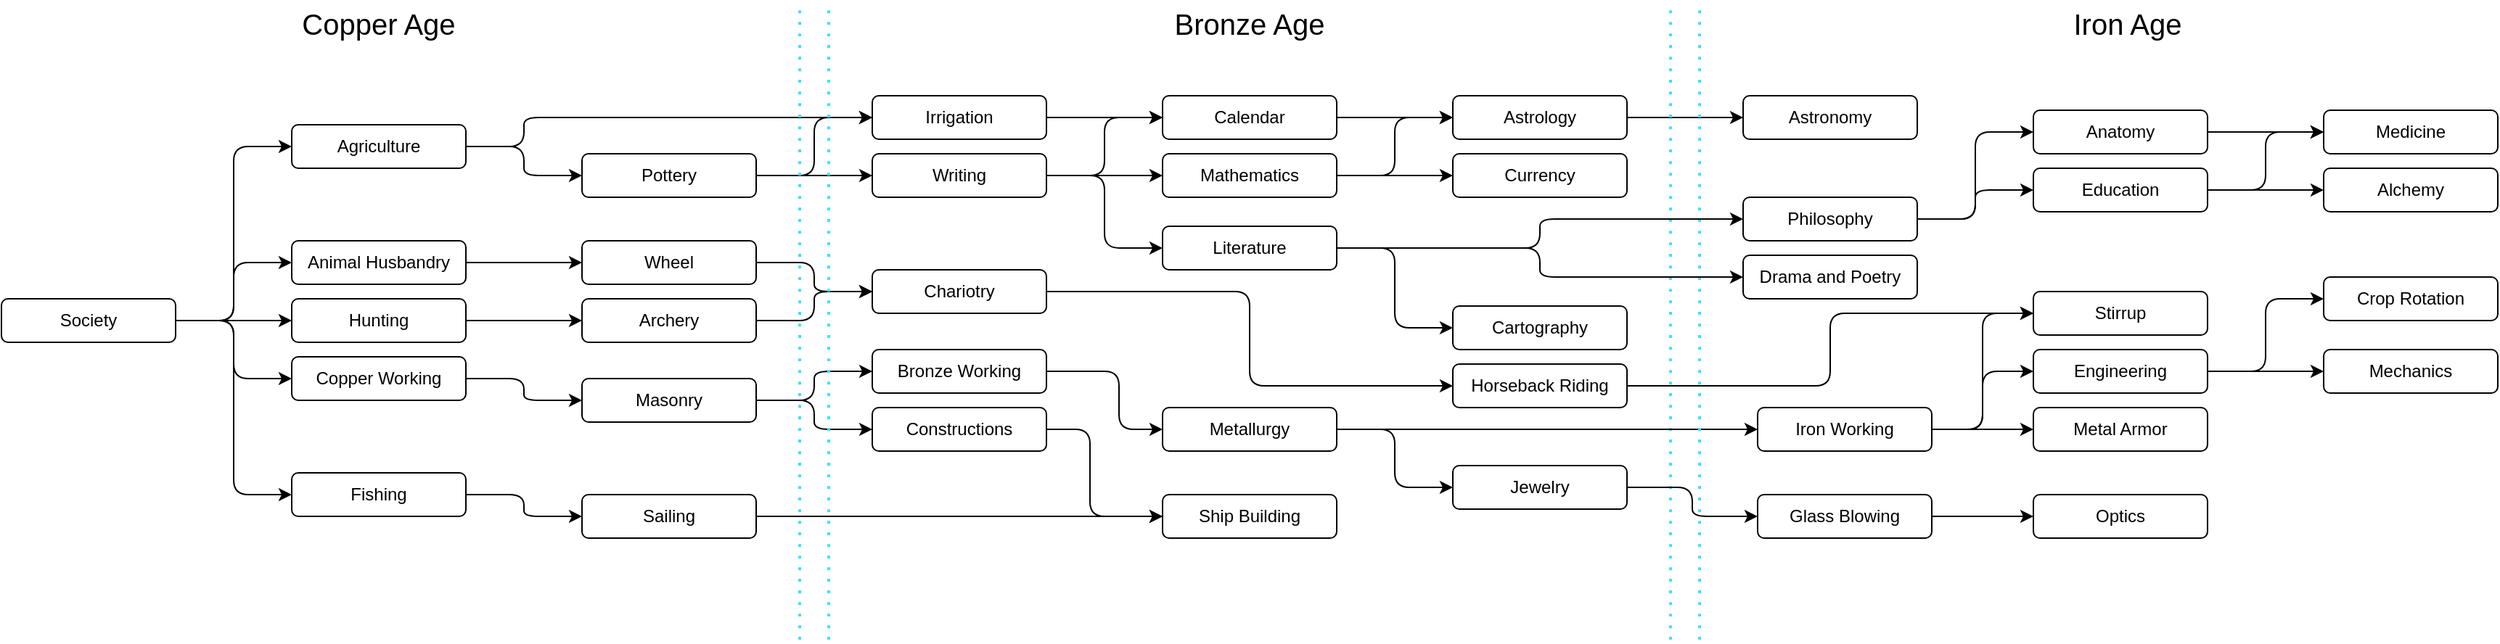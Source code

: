 <?xml
version="1.0" encoding="UTF-8"?>
<mxfile version="26.1.1">
    <diagram name="Page-1" id="qg6JndfwUWfKP72rdOfJ">
        <mxGraphModel dx="2588" dy="1415" grid="1" gridSize="10" guides="1" tooltips="1" connect="1" arrows="1" fold="1" page="1" pageScale="1" pageWidth="850" pageHeight="1100" math="0" shadow="0">
            <root>
                <mxCell id="0"/>
                <mxCell id="1" parent="0"/>
                <mxCell id="5SDRevrvGeyR6YumyPlK-13" style="edgeStyle=orthogonalEdgeStyle;rounded=1;orthogonalLoop=1;jettySize=auto;html=1;entryX=0;entryY=0.5;entryDx=0;entryDy=0;curved=0;" edge="1" parent="1" source="5SDRevrvGeyR6YumyPlK-3" target="5SDRevrvGeyR6YumyPlK-8">
                    <mxGeometry relative="1" as="geometry"/>
                </mxCell>
                <mxCell id="5SDRevrvGeyR6YumyPlK-64" style="edgeStyle=orthogonalEdgeStyle;curved=0;rounded=1;orthogonalLoop=1;jettySize=auto;html=1;entryX=0;entryY=0.5;entryDx=0;entryDy=0;" edge="1" parent="1" source="5SDRevrvGeyR6YumyPlK-3" target="5SDRevrvGeyR6YumyPlK-63">
                    <mxGeometry relative="1" as="geometry">
                        <Array as="points">
                            <mxPoint x="360" y="110"/>
                            <mxPoint x="360" y="90"/>
                        </Array>
                    </mxGeometry>
                </mxCell>
                <mxCell id="5SDRevrvGeyR6YumyPlK-3" value="Agricultu&lt;span style=&quot;background-color: transparent; color: light-dark(rgb(0, 0, 0), rgb(255, 255, 255));&quot;&gt;re&lt;/span&gt;" style="rounded=1;whiteSpace=wrap;html=1;" vertex="1" parent="1">
                    <mxGeometry x="200" y="95" width="120" height="30" as="geometry"/>
                </mxCell>
                <mxCell id="5SDRevrvGeyR6YumyPlK-19" style="edgeStyle=orthogonalEdgeStyle;rounded=1;orthogonalLoop=1;jettySize=auto;html=1;exitX=1;exitY=0.5;exitDx=0;exitDy=0;entryX=0;entryY=0.5;entryDx=0;entryDy=0;curved=0;" edge="1" parent="1" source="5SDRevrvGeyR6YumyPlK-4" target="5SDRevrvGeyR6YumyPlK-9">
                    <mxGeometry relative="1" as="geometry"/>
                </mxCell>
                <mxCell id="5SDRevrvGeyR6YumyPlK-4" value="Animal H&lt;span style=&quot;background-color: transparent; color: light-dark(rgb(0, 0, 0), rgb(255, 255, 255));&quot;&gt;usbandry&lt;/span&gt;" style="rounded=1;whiteSpace=wrap;html=1;" vertex="1" parent="1">
                    <mxGeometry x="200" y="175" width="120" height="30" as="geometry"/>
                </mxCell>
                <mxCell id="5SDRevrvGeyR6YumyPlK-21" style="edgeStyle=orthogonalEdgeStyle;rounded=1;orthogonalLoop=1;jettySize=auto;html=1;entryX=0;entryY=0.5;entryDx=0;entryDy=0;curved=0;" edge="1" parent="1" source="5SDRevrvGeyR6YumyPlK-6" target="5SDRevrvGeyR6YumyPlK-11">
                    <mxGeometry relative="1" as="geometry"/>
                </mxCell>
                <mxCell id="5SDRevrvGeyR6YumyPlK-6" value="Fishing" style="rounded=1;whiteSpace=wrap;html=1;" vertex="1" parent="1">
                    <mxGeometry x="200" y="335" width="120" height="30" as="geometry"/>
                </mxCell>
                <mxCell id="5SDRevrvGeyR6YumyPlK-22" style="edgeStyle=orthogonalEdgeStyle;rounded=1;orthogonalLoop=1;jettySize=auto;html=1;entryX=0;entryY=0.5;entryDx=0;entryDy=0;curved=0;" edge="1" parent="1" source="5SDRevrvGeyR6YumyPlK-7" target="5SDRevrvGeyR6YumyPlK-12">
                    <mxGeometry relative="1" as="geometry"/>
                </mxCell>
                <mxCell id="5SDRevrvGeyR6YumyPlK-7" value="Hunting" style="rounded=1;whiteSpace=wrap;html=1;" vertex="1" parent="1">
                    <mxGeometry x="200" y="215" width="120" height="30" as="geometry"/>
                </mxCell>
                <mxCell id="5SDRevrvGeyR6YumyPlK-37" style="edgeStyle=orthogonalEdgeStyle;curved=0;rounded=1;orthogonalLoop=1;jettySize=auto;html=1;entryX=0;entryY=0.5;entryDx=0;entryDy=0;" edge="1" parent="1" source="5SDRevrvGeyR6YumyPlK-8" target="5SDRevrvGeyR6YumyPlK-25">
                    <mxGeometry relative="1" as="geometry"/>
                </mxCell>
                <mxCell id="5SDRevrvGeyR6YumyPlK-123" style="edgeStyle=orthogonalEdgeStyle;curved=0;rounded=1;orthogonalLoop=1;jettySize=auto;html=1;entryX=0;entryY=0.5;entryDx=0;entryDy=0;" edge="1" parent="1" source="5SDRevrvGeyR6YumyPlK-8" target="5SDRevrvGeyR6YumyPlK-63">
                    <mxGeometry relative="1" as="geometry"/>
                </mxCell>
                <mxCell id="5SDRevrvGeyR6YumyPlK-8" value="Pottery" style="rounded=1;whiteSpace=wrap;html=1;" vertex="1" parent="1">
                    <mxGeometry x="400" y="115" width="120" height="30" as="geometry"/>
                </mxCell>
                <mxCell id="5SDRevrvGeyR6YumyPlK-91" style="edgeStyle=orthogonalEdgeStyle;curved=0;rounded=1;orthogonalLoop=1;jettySize=auto;html=1;entryX=0;entryY=0.5;entryDx=0;entryDy=0;" edge="1" parent="1" source="5SDRevrvGeyR6YumyPlK-9" target="5SDRevrvGeyR6YumyPlK-26">
                    <mxGeometry relative="1" as="geometry"/>
                </mxCell>
                <mxCell id="5SDRevrvGeyR6YumyPlK-9" value="Wheel" style="rounded=1;whiteSpace=wrap;html=1;" vertex="1" parent="1">
                    <mxGeometry x="400" y="175" width="120" height="30" as="geometry"/>
                </mxCell>
                <mxCell id="5SDRevrvGeyR6YumyPlK-40" style="edgeStyle=orthogonalEdgeStyle;curved=0;rounded=1;orthogonalLoop=1;jettySize=auto;html=1;entryX=0;entryY=0.5;entryDx=0;entryDy=0;" edge="1" parent="1" source="5SDRevrvGeyR6YumyPlK-10" target="5SDRevrvGeyR6YumyPlK-27">
                    <mxGeometry relative="1" as="geometry"/>
                </mxCell>
                <mxCell id="5SDRevrvGeyR6YumyPlK-46" style="edgeStyle=orthogonalEdgeStyle;curved=0;rounded=1;orthogonalLoop=1;jettySize=auto;html=1;entryX=0;entryY=0.5;entryDx=0;entryDy=0;" edge="1" parent="1" source="5SDRevrvGeyR6YumyPlK-10" target="5SDRevrvGeyR6YumyPlK-28">
                    <mxGeometry relative="1" as="geometry"/>
                </mxCell>
                <mxCell id="5SDRevrvGeyR6YumyPlK-10" value="Masonry&lt;span style=&quot;color: rgba(0, 0, 0, 0); font-family: monospace; font-size: 0px; text-align: start; text-wrap-mode: nowrap;&quot;&gt;%3CmxGraphModel%3E%3Croot%3E%3CmxCell%20id%3D%220%22%2F%3E%3CmxCell%20id%3D%221%22%20parent%3D%220%22%2F%3E%3CmxCell%20id%3D%222%22%20value%3D%22Pottery%22%20style%3D%22rounded%3D1%3BwhiteSpace%3Dwrap%3Bhtml%3D1%3B%22%20vertex%3D%221%22%20parent%3D%221%22%3E%3CmxGeometry%20x%3D%22300%22%20y%3D%22560%22%20width%3D%22110%22%20height%3D%2230%22%20as%3D%22geometry%22%2F%3E%3C%2FmxCell%3E%3C%2Froot%3E%3C%2FmxGraphModel%3E&lt;/span&gt;&lt;span style=&quot;color: rgba(0, 0, 0, 0); font-family: monospace; font-size: 0px; text-align: start; text-wrap-mode: nowrap;&quot;&gt;%3CmxGraphModel%3E%3Croot%3E%3CmxCell%20id%3D%220%22%2F%3E%3CmxCell%20id%3D%221%22%20parent%3D%220%22%2F%3E%3CmxCell%20id%3D%222%22%20value%3D%22Pottery%22%20style%3D%22rounded%3D1%3BwhiteSpace%3Dwrap%3Bhtml%3D1%3B%22%20vertex%3D%221%22%20parent%3D%221%22%3E%3CmxGeometry%20x%3D%22300%22%20y%3D%22560%22%20width%3D%22110%22%20height%3D%2230%22%20as%3D%22geometry%22%2F%3E%3C%2FmxCell%3E%3C%2Froot%3E%3C%2FmxGraphModel%3E&lt;/span&gt;" style="rounded=1;whiteSpace=wrap;html=1;" vertex="1" parent="1">
                    <mxGeometry x="400" y="270" width="120" height="30" as="geometry"/>
                </mxCell>
                <mxCell id="5SDRevrvGeyR6YumyPlK-52" style="edgeStyle=orthogonalEdgeStyle;curved=0;rounded=1;orthogonalLoop=1;jettySize=auto;html=1;entryX=0;entryY=0.5;entryDx=0;entryDy=0;" edge="1" parent="1" source="5SDRevrvGeyR6YumyPlK-11" target="5SDRevrvGeyR6YumyPlK-50">
                    <mxGeometry relative="1" as="geometry"/>
                </mxCell>
                <mxCell id="5SDRevrvGeyR6YumyPlK-11" value="Sailing&lt;span style=&quot;color: rgba(0, 0, 0, 0); font-family: monospace; font-size: 0px; text-align: start; text-wrap-mode: nowrap;&quot;&gt;%3CmxGraphModel%3E%3Croot%3E%3CmxCell%20id%3D%220%22%2F%3E%3CmxCell%20id%3D%221%22%20parent%3D%220%22%2F%3E%3CmxCell%20id%3D%222%22%20value%3D%22Masonry%26lt%3Bspan%20style%3D%26quot%3Bcolor%3A%20rgba(0%2C%200%2C%200%2C%200)%3B%20font-family%3A%20monospace%3B%20font-size%3A%200px%3B%20text-align%3A%20start%3B%20text-wrap-mode%3A%20nowrap%3B%26quot%3B%26gt%3B%253CmxGraphModel%253E%253Croot%253E%253CmxCell%2520id%253D%25220%2522%252F%253E%253CmxCell%2520id%253D%25221%2522%2520parent%253D%25220%2522%252F%253E%253CmxCell%2520id%253D%25222%2522%2520value%253D%2522Pottery%2522%2520style%253D%2522rounded%253D1%253BwhiteSpace%253Dwrap%253Bhtml%253D1%253B%2522%2520vertex%253D%25221%2522%2520parent%253D%25221%2522%253E%253CmxGeometry%2520x%253D%2522300%2522%2520y%253D%2522560%2522%2520width%253D%2522110%2522%2520height%253D%252230%2522%2520as%253D%2522geometry%2522%252F%253E%253C%252FmxCell%253E%253C%252Froot%253E%253C%252FmxGraphModel%253E%26lt%3B%2Fspan%26gt%3B%26lt%3Bspan%20style%3D%26quot%3Bcolor%3A%20rgba(0%2C%200%2C%200%2C%200)%3B%20font-family%3A%20monospace%3B%20font-size%3A%200px%3B%20text-align%3A%20start%3B%20text-wrap-mode%3A%20nowrap%3B%26quot%3B%26gt%3B%253CmxGraphModel%253E%253Croot%253E%253CmxCell%2520id%253D%25220%2522%252F%253E%253CmxCell%2520id%253D%25221%2522%2520parent%253D%25220%2522%252F%253E%253CmxCell%2520id%253D%25222%2522%2520value%253D%2522Pottery%2522%2520style%253D%2522rounded%253D1%253BwhiteSpace%253Dwrap%253Bhtml%253D1%253B%2522%2520vertex%253D%25221%2522%2520parent%253D%25221%2522%253E%253CmxGeometry%2520x%253D%2522300%2522%2520y%253D%2522560%2522%2520width%253D%2522110%2522%2520height%253D%252230%2522%2520as%253D%2522geometry%2522%252F%253E%253C%252FmxCell%253E%253C%252Froot%253E%253C%252FmxGraphModel%253E%26lt%3B%2Fspan%26gt%3B%22%20style%3D%22rounded%3D1%3BwhiteSpace%3Dwrap%3Bhtml%3D1%3B%22%20vertex%3D%221%22%20parent%3D%221%22%3E%3CmxGeometry%20x%3D%22290%22%20y%3D%22660%22%20width%3D%22110%22%20height%3D%2230%22%20as%3D%22geometry%22%2F%3E%3C%2FmxCell%3E%3C%2Froot%3E%3C%2FmxGraphModel%3E&lt;/span&gt;" style="rounded=1;whiteSpace=wrap;html=1;" vertex="1" parent="1">
                    <mxGeometry x="400" y="350" width="120" height="30" as="geometry"/>
                </mxCell>
                <mxCell id="5SDRevrvGeyR6YumyPlK-96" style="edgeStyle=orthogonalEdgeStyle;curved=0;rounded=1;orthogonalLoop=1;jettySize=auto;html=1;entryX=0;entryY=0.5;entryDx=0;entryDy=0;" edge="1" parent="1" source="5SDRevrvGeyR6YumyPlK-12" target="5SDRevrvGeyR6YumyPlK-26">
                    <mxGeometry relative="1" as="geometry"/>
                </mxCell>
                <mxCell id="5SDRevrvGeyR6YumyPlK-12" value="Archery" style="rounded=1;whiteSpace=wrap;html=1;" vertex="1" parent="1">
                    <mxGeometry x="400" y="215" width="120" height="30" as="geometry"/>
                </mxCell>
                <mxCell id="5SDRevrvGeyR6YumyPlK-38" style="edgeStyle=orthogonalEdgeStyle;curved=0;rounded=1;orthogonalLoop=1;jettySize=auto;html=1;entryX=0;entryY=0.5;entryDx=0;entryDy=0;" edge="1" parent="1" source="5SDRevrvGeyR6YumyPlK-25" target="5SDRevrvGeyR6YumyPlK-29">
                    <mxGeometry relative="1" as="geometry"/>
                </mxCell>
                <mxCell id="5SDRevrvGeyR6YumyPlK-39" style="edgeStyle=orthogonalEdgeStyle;curved=0;rounded=1;orthogonalLoop=1;jettySize=auto;html=1;entryX=0;entryY=0.5;entryDx=0;entryDy=0;" edge="1" parent="1" source="5SDRevrvGeyR6YumyPlK-25" target="5SDRevrvGeyR6YumyPlK-30">
                    <mxGeometry relative="1" as="geometry"/>
                </mxCell>
                <mxCell id="5SDRevrvGeyR6YumyPlK-78" style="edgeStyle=orthogonalEdgeStyle;curved=0;rounded=1;orthogonalLoop=1;jettySize=auto;html=1;entryX=0;entryY=0.5;entryDx=0;entryDy=0;" edge="1" parent="1" source="5SDRevrvGeyR6YumyPlK-25" target="5SDRevrvGeyR6YumyPlK-77">
                    <mxGeometry relative="1" as="geometry"/>
                </mxCell>
                <mxCell id="5SDRevrvGeyR6YumyPlK-25" value="Writing" style="rounded=1;whiteSpace=wrap;html=1;" vertex="1" parent="1">
                    <mxGeometry x="600" y="115" width="120" height="30" as="geometry"/>
                </mxCell>
                <mxCell id="5SDRevrvGeyR6YumyPlK-108" style="edgeStyle=orthogonalEdgeStyle;curved=0;rounded=1;orthogonalLoop=1;jettySize=auto;html=1;entryX=0;entryY=0.5;entryDx=0;entryDy=0;" edge="1" parent="1" source="5SDRevrvGeyR6YumyPlK-26" target="5SDRevrvGeyR6YumyPlK-31">
                    <mxGeometry relative="1" as="geometry"/>
                </mxCell>
                <mxCell id="5SDRevrvGeyR6YumyPlK-26" value="Chariotry" style="rounded=1;whiteSpace=wrap;html=1;" vertex="1" parent="1">
                    <mxGeometry x="600" y="195" width="120" height="30" as="geometry"/>
                </mxCell>
                <mxCell id="5SDRevrvGeyR6YumyPlK-61" style="edgeStyle=orthogonalEdgeStyle;curved=0;rounded=1;orthogonalLoop=1;jettySize=auto;html=1;entryX=0;entryY=0.5;entryDx=0;entryDy=0;" edge="1" parent="1" source="5SDRevrvGeyR6YumyPlK-27" target="5SDRevrvGeyR6YumyPlK-60">
                    <mxGeometry relative="1" as="geometry">
                        <Array as="points">
                            <mxPoint x="770" y="265"/>
                            <mxPoint x="770" y="305"/>
                        </Array>
                    </mxGeometry>
                </mxCell>
                <mxCell id="5SDRevrvGeyR6YumyPlK-27" value="Bronze Working" style="rounded=1;whiteSpace=wrap;html=1;" vertex="1" parent="1">
                    <mxGeometry x="600" y="250" width="120" height="30" as="geometry"/>
                </mxCell>
                <mxCell id="5SDRevrvGeyR6YumyPlK-51" style="edgeStyle=orthogonalEdgeStyle;curved=0;rounded=1;orthogonalLoop=1;jettySize=auto;html=1;entryX=0;entryY=0.5;entryDx=0;entryDy=0;" edge="1" parent="1" source="5SDRevrvGeyR6YumyPlK-28" target="5SDRevrvGeyR6YumyPlK-50">
                    <mxGeometry relative="1" as="geometry">
                        <Array as="points">
                            <mxPoint x="750" y="305"/>
                            <mxPoint x="750" y="365"/>
                        </Array>
                    </mxGeometry>
                </mxCell>
                <mxCell id="5SDRevrvGeyR6YumyPlK-28" value="Constructions" style="rounded=1;whiteSpace=wrap;html=1;" vertex="1" parent="1">
                    <mxGeometry x="600" y="290" width="120" height="30" as="geometry"/>
                </mxCell>
                <mxCell id="5SDRevrvGeyR6YumyPlK-45" style="edgeStyle=orthogonalEdgeStyle;curved=0;rounded=1;orthogonalLoop=1;jettySize=auto;html=1;entryX=0;entryY=0.5;entryDx=0;entryDy=0;" edge="1" parent="1" source="5SDRevrvGeyR6YumyPlK-29" target="5SDRevrvGeyR6YumyPlK-42">
                    <mxGeometry relative="1" as="geometry"/>
                </mxCell>
                <mxCell id="5SDRevrvGeyR6YumyPlK-29" value="Calendar" style="rounded=1;whiteSpace=wrap;html=1;" vertex="1" parent="1">
                    <mxGeometry x="800" y="75" width="120" height="30" as="geometry"/>
                </mxCell>
                <mxCell id="5SDRevrvGeyR6YumyPlK-47" style="edgeStyle=orthogonalEdgeStyle;curved=0;rounded=1;orthogonalLoop=1;jettySize=auto;html=1;entryX=0;entryY=0.5;entryDx=0;entryDy=0;" edge="1" parent="1" source="5SDRevrvGeyR6YumyPlK-30" target="5SDRevrvGeyR6YumyPlK-42">
                    <mxGeometry relative="1" as="geometry"/>
                </mxCell>
                <mxCell id="5SDRevrvGeyR6YumyPlK-49" style="edgeStyle=orthogonalEdgeStyle;curved=0;rounded=1;orthogonalLoop=1;jettySize=auto;html=1;entryX=0;entryY=0.5;entryDx=0;entryDy=0;" edge="1" parent="1" source="5SDRevrvGeyR6YumyPlK-30" target="5SDRevrvGeyR6YumyPlK-48">
                    <mxGeometry relative="1" as="geometry"/>
                </mxCell>
                <mxCell id="5SDRevrvGeyR6YumyPlK-30" value="Mathematics" style="rounded=1;whiteSpace=wrap;html=1;" vertex="1" parent="1">
                    <mxGeometry x="800" y="115" width="120" height="30" as="geometry"/>
                </mxCell>
                <mxCell id="5SDRevrvGeyR6YumyPlK-90" style="edgeStyle=orthogonalEdgeStyle;curved=0;rounded=1;orthogonalLoop=1;jettySize=auto;html=1;entryX=0;entryY=0.5;entryDx=0;entryDy=0;" edge="1" parent="1" source="5SDRevrvGeyR6YumyPlK-31" target="5SDRevrvGeyR6YumyPlK-88">
                    <mxGeometry relative="1" as="geometry"/>
                </mxCell>
                <mxCell id="5SDRevrvGeyR6YumyPlK-31" value="Horseback Riding" style="rounded=1;whiteSpace=wrap;html=1;" vertex="1" parent="1">
                    <mxGeometry x="1000" y="260" width="120" height="30" as="geometry"/>
                </mxCell>
                <mxCell id="5SDRevrvGeyR6YumyPlK-93" style="edgeStyle=orthogonalEdgeStyle;curved=0;rounded=1;orthogonalLoop=1;jettySize=auto;html=1;entryX=0;entryY=0.5;entryDx=0;entryDy=0;" edge="1" parent="1" source="5SDRevrvGeyR6YumyPlK-42" target="5SDRevrvGeyR6YumyPlK-92">
                    <mxGeometry relative="1" as="geometry"/>
                </mxCell>
                <mxCell id="5SDRevrvGeyR6YumyPlK-42" value="Astrology" style="rounded=1;whiteSpace=wrap;html=1;" vertex="1" parent="1">
                    <mxGeometry x="1000" y="75" width="120" height="30" as="geometry"/>
                </mxCell>
                <mxCell id="5SDRevrvGeyR6YumyPlK-48" value="Currency" style="rounded=1;whiteSpace=wrap;html=1;" vertex="1" parent="1">
                    <mxGeometry x="1000" y="115" width="120" height="30" as="geometry"/>
                </mxCell>
                <mxCell id="5SDRevrvGeyR6YumyPlK-50" value="Ship Building" style="rounded=1;whiteSpace=wrap;html=1;" vertex="1" parent="1">
                    <mxGeometry x="800" y="350" width="120" height="30" as="geometry"/>
                </mxCell>
                <mxCell id="5SDRevrvGeyR6YumyPlK-58" value="" style="endArrow=none;dashed=1;html=1;dashPattern=1 3;strokeWidth=2;rounded=0;curved=1;strokeColor=#3FDFFF;" edge="1" parent="1">
                    <mxGeometry width="50" height="50" relative="1" as="geometry">
                        <mxPoint x="550" y="450" as="sourcePoint"/>
                        <mxPoint x="550" y="10" as="targetPoint"/>
                    </mxGeometry>
                </mxCell>
                <mxCell id="5SDRevrvGeyR6YumyPlK-59" value="" style="endArrow=none;dashed=1;html=1;dashPattern=1 3;strokeWidth=2;rounded=0;curved=1;strokeColor=#3FDFFF;" edge="1" parent="1">
                    <mxGeometry width="50" height="50" relative="1" as="geometry">
                        <mxPoint x="1150" y="450" as="sourcePoint"/>
                        <mxPoint x="1150" y="10" as="targetPoint"/>
                    </mxGeometry>
                </mxCell>
                <mxCell id="5SDRevrvGeyR6YumyPlK-86" style="edgeStyle=orthogonalEdgeStyle;curved=0;rounded=1;orthogonalLoop=1;jettySize=auto;html=1;entryX=0;entryY=0.5;entryDx=0;entryDy=0;" edge="1" parent="1" source="5SDRevrvGeyR6YumyPlK-60" target="5SDRevrvGeyR6YumyPlK-85">
                    <mxGeometry relative="1" as="geometry"/>
                </mxCell>
                <mxCell id="5SDRevrvGeyR6YumyPlK-87" style="edgeStyle=orthogonalEdgeStyle;curved=0;rounded=1;orthogonalLoop=1;jettySize=auto;html=1;entryX=0;entryY=0.5;entryDx=0;entryDy=0;" edge="1" parent="1" source="5SDRevrvGeyR6YumyPlK-60" target="5SDRevrvGeyR6YumyPlK-84">
                    <mxGeometry relative="1" as="geometry"/>
                </mxCell>
                <mxCell id="5SDRevrvGeyR6YumyPlK-60" value="Metallurgy" style="rounded=1;whiteSpace=wrap;html=1;" vertex="1" parent="1">
                    <mxGeometry x="800" y="290" width="120" height="30" as="geometry"/>
                </mxCell>
                <mxCell id="5SDRevrvGeyR6YumyPlK-62" value="Cartography" style="rounded=1;whiteSpace=wrap;html=1;" vertex="1" parent="1">
                    <mxGeometry x="1000" y="220" width="120" height="30" as="geometry"/>
                </mxCell>
                <mxCell id="5SDRevrvGeyR6YumyPlK-109" style="edgeStyle=orthogonalEdgeStyle;curved=0;rounded=1;orthogonalLoop=1;jettySize=auto;html=1;entryX=0;entryY=0.5;entryDx=0;entryDy=0;" edge="1" parent="1" source="5SDRevrvGeyR6YumyPlK-63" target="5SDRevrvGeyR6YumyPlK-29">
                    <mxGeometry relative="1" as="geometry"/>
                </mxCell>
                <mxCell id="5SDRevrvGeyR6YumyPlK-63" value="Irrigation" style="rounded=1;whiteSpace=wrap;html=1;" vertex="1" parent="1">
                    <mxGeometry x="600" y="75" width="120" height="30" as="geometry"/>
                </mxCell>
                <mxCell id="5SDRevrvGeyR6YumyPlK-66" style="edgeStyle=orthogonalEdgeStyle;curved=0;rounded=1;orthogonalLoop=1;jettySize=auto;html=1;entryX=0;entryY=0.5;entryDx=0;entryDy=0;" edge="1" parent="1" source="5SDRevrvGeyR6YumyPlK-65" target="5SDRevrvGeyR6YumyPlK-10">
                    <mxGeometry relative="1" as="geometry"/>
                </mxCell>
                <mxCell id="5SDRevrvGeyR6YumyPlK-65" value="Copper Working" style="rounded=1;whiteSpace=wrap;html=1;" vertex="1" parent="1">
                    <mxGeometry x="200" y="255" width="120" height="30" as="geometry"/>
                </mxCell>
                <mxCell id="5SDRevrvGeyR6YumyPlK-69" style="edgeStyle=orthogonalEdgeStyle;curved=0;rounded=1;orthogonalLoop=1;jettySize=auto;html=1;entryX=0;entryY=0.5;entryDx=0;entryDy=0;" edge="1" parent="1" source="5SDRevrvGeyR6YumyPlK-68" target="5SDRevrvGeyR6YumyPlK-3">
                    <mxGeometry relative="1" as="geometry"/>
                </mxCell>
                <mxCell id="5SDRevrvGeyR6YumyPlK-70" style="edgeStyle=orthogonalEdgeStyle;curved=0;rounded=1;orthogonalLoop=1;jettySize=auto;html=1;entryX=0;entryY=0.5;entryDx=0;entryDy=0;" edge="1" parent="1" source="5SDRevrvGeyR6YumyPlK-68" target="5SDRevrvGeyR6YumyPlK-4">
                    <mxGeometry relative="1" as="geometry"/>
                </mxCell>
                <mxCell id="5SDRevrvGeyR6YumyPlK-71" style="edgeStyle=orthogonalEdgeStyle;curved=0;rounded=1;orthogonalLoop=1;jettySize=auto;html=1;entryX=0;entryY=0.5;entryDx=0;entryDy=0;" edge="1" parent="1" source="5SDRevrvGeyR6YumyPlK-68" target="5SDRevrvGeyR6YumyPlK-65">
                    <mxGeometry relative="1" as="geometry"/>
                </mxCell>
                <mxCell id="5SDRevrvGeyR6YumyPlK-72" style="edgeStyle=orthogonalEdgeStyle;curved=0;rounded=1;orthogonalLoop=1;jettySize=auto;html=1;entryX=0;entryY=0.5;entryDx=0;entryDy=0;" edge="1" parent="1" source="5SDRevrvGeyR6YumyPlK-68" target="5SDRevrvGeyR6YumyPlK-7">
                    <mxGeometry relative="1" as="geometry"/>
                </mxCell>
                <mxCell id="5SDRevrvGeyR6YumyPlK-73" style="edgeStyle=orthogonalEdgeStyle;curved=0;rounded=1;orthogonalLoop=1;jettySize=auto;html=1;entryX=0;entryY=0.5;entryDx=0;entryDy=0;" edge="1" parent="1" source="5SDRevrvGeyR6YumyPlK-68" target="5SDRevrvGeyR6YumyPlK-6">
                    <mxGeometry relative="1" as="geometry"/>
                </mxCell>
                <mxCell id="5SDRevrvGeyR6YumyPlK-68" value="Society" style="rounded=1;whiteSpace=wrap;html=1;" vertex="1" parent="1">
                    <mxGeometry y="215" width="120" height="30" as="geometry"/>
                </mxCell>
                <mxCell id="5SDRevrvGeyR6YumyPlK-75" value="" style="endArrow=none;dashed=1;html=1;dashPattern=1 3;strokeWidth=2;rounded=0;curved=1;strokeColor=#3FDFFF;" edge="1" parent="1">
                    <mxGeometry width="50" height="50" relative="1" as="geometry">
                        <mxPoint x="570" y="450" as="sourcePoint"/>
                        <mxPoint x="570" y="10" as="targetPoint"/>
                    </mxGeometry>
                </mxCell>
                <mxCell id="5SDRevrvGeyR6YumyPlK-76" value="" style="endArrow=none;dashed=1;html=1;dashPattern=1 3;strokeWidth=2;rounded=0;curved=1;strokeColor=#3FDFFF;" edge="1" parent="1">
                    <mxGeometry width="50" height="50" relative="1" as="geometry">
                        <mxPoint x="1170" y="450" as="sourcePoint"/>
                        <mxPoint x="1170" y="10" as="targetPoint"/>
                    </mxGeometry>
                </mxCell>
                <mxCell id="5SDRevrvGeyR6YumyPlK-79" style="edgeStyle=orthogonalEdgeStyle;curved=0;rounded=1;orthogonalLoop=1;jettySize=auto;html=1;entryX=0;entryY=0.5;entryDx=0;entryDy=0;" edge="1" parent="1" source="5SDRevrvGeyR6YumyPlK-77" target="5SDRevrvGeyR6YumyPlK-62">
                    <mxGeometry relative="1" as="geometry"/>
                </mxCell>
                <mxCell id="5SDRevrvGeyR6YumyPlK-95" style="edgeStyle=orthogonalEdgeStyle;curved=0;rounded=1;orthogonalLoop=1;jettySize=auto;html=1;entryX=0;entryY=0.5;entryDx=0;entryDy=0;" edge="1" parent="1" source="5SDRevrvGeyR6YumyPlK-77" target="5SDRevrvGeyR6YumyPlK-94">
                    <mxGeometry relative="1" as="geometry"/>
                </mxCell>
                <mxCell id="5SDRevrvGeyR6YumyPlK-107" style="edgeStyle=orthogonalEdgeStyle;curved=0;rounded=1;orthogonalLoop=1;jettySize=auto;html=1;entryX=0;entryY=0.5;entryDx=0;entryDy=0;" edge="1" parent="1" source="5SDRevrvGeyR6YumyPlK-77" target="5SDRevrvGeyR6YumyPlK-106">
                    <mxGeometry relative="1" as="geometry"/>
                </mxCell>
                <mxCell id="5SDRevrvGeyR6YumyPlK-77" value="Literature" style="rounded=1;whiteSpace=wrap;html=1;" vertex="1" parent="1">
                    <mxGeometry x="800" y="165" width="120" height="30" as="geometry"/>
                </mxCell>
                <mxCell id="5SDRevrvGeyR6YumyPlK-81" value="&lt;font style=&quot;font-size: 20px;&quot;&gt;Copper Age&lt;/font&gt;" style="text;html=1;align=center;verticalAlign=middle;whiteSpace=wrap;rounded=0;" vertex="1" parent="1">
                    <mxGeometry x="195" y="10" width="130" height="30" as="geometry"/>
                </mxCell>
                <mxCell id="5SDRevrvGeyR6YumyPlK-82" value="&lt;font style=&quot;font-size: 20px;&quot;&gt;Bronze Age&lt;/font&gt;" style="text;html=1;align=center;verticalAlign=middle;whiteSpace=wrap;rounded=0;" vertex="1" parent="1">
                    <mxGeometry x="795" y="10" width="130" height="30" as="geometry"/>
                </mxCell>
                <mxCell id="5SDRevrvGeyR6YumyPlK-83" value="&lt;font style=&quot;font-size: 20px;&quot;&gt;Iron Age&lt;/font&gt;" style="text;html=1;align=center;verticalAlign=middle;whiteSpace=wrap;rounded=0;" vertex="1" parent="1">
                    <mxGeometry x="1400" y="10" width="130" height="30" as="geometry"/>
                </mxCell>
                <mxCell id="5SDRevrvGeyR6YumyPlK-89" style="edgeStyle=orthogonalEdgeStyle;curved=0;rounded=1;orthogonalLoop=1;jettySize=auto;html=1;entryX=0;entryY=0.5;entryDx=0;entryDy=0;" edge="1" parent="1" source="5SDRevrvGeyR6YumyPlK-84" target="5SDRevrvGeyR6YumyPlK-88">
                    <mxGeometry relative="1" as="geometry"/>
                </mxCell>
                <mxCell id="5SDRevrvGeyR6YumyPlK-98" style="edgeStyle=orthogonalEdgeStyle;curved=0;rounded=1;orthogonalLoop=1;jettySize=auto;html=1;entryX=0;entryY=0.5;entryDx=0;entryDy=0;" edge="1" parent="1" source="5SDRevrvGeyR6YumyPlK-84" target="5SDRevrvGeyR6YumyPlK-97">
                    <mxGeometry relative="1" as="geometry"/>
                </mxCell>
                <mxCell id="5SDRevrvGeyR6YumyPlK-105" style="edgeStyle=orthogonalEdgeStyle;curved=0;rounded=1;orthogonalLoop=1;jettySize=auto;html=1;entryX=0;entryY=0.5;entryDx=0;entryDy=0;" edge="1" parent="1" source="5SDRevrvGeyR6YumyPlK-84" target="5SDRevrvGeyR6YumyPlK-104">
                    <mxGeometry relative="1" as="geometry"/>
                </mxCell>
                <mxCell id="5SDRevrvGeyR6YumyPlK-84" value="Iron Working" style="rounded=1;whiteSpace=wrap;html=1;" vertex="1" parent="1">
                    <mxGeometry x="1210" y="290" width="120" height="30" as="geometry"/>
                </mxCell>
                <mxCell id="5SDRevrvGeyR6YumyPlK-116" style="edgeStyle=orthogonalEdgeStyle;curved=0;rounded=1;orthogonalLoop=1;jettySize=auto;html=1;entryX=0;entryY=0.5;entryDx=0;entryDy=0;" edge="1" parent="1" source="5SDRevrvGeyR6YumyPlK-85" target="5SDRevrvGeyR6YumyPlK-110">
                    <mxGeometry relative="1" as="geometry"/>
                </mxCell>
                <mxCell id="5SDRevrvGeyR6YumyPlK-85" value="Jewelry" style="rounded=1;whiteSpace=wrap;html=1;" vertex="1" parent="1">
                    <mxGeometry x="1000" y="330" width="120" height="30" as="geometry"/>
                </mxCell>
                <mxCell id="5SDRevrvGeyR6YumyPlK-88" value="Stirrup" style="rounded=1;whiteSpace=wrap;html=1;" vertex="1" parent="1">
                    <mxGeometry x="1400" y="210" width="120" height="30" as="geometry"/>
                </mxCell>
                <mxCell id="5SDRevrvGeyR6YumyPlK-92" value="Astronomy" style="rounded=1;whiteSpace=wrap;html=1;" vertex="1" parent="1">
                    <mxGeometry x="1200" y="75" width="120" height="30" as="geometry"/>
                </mxCell>
                <mxCell id="5SDRevrvGeyR6YumyPlK-102" style="edgeStyle=orthogonalEdgeStyle;curved=0;rounded=1;orthogonalLoop=1;jettySize=auto;html=1;entryX=0;entryY=0.5;entryDx=0;entryDy=0;" edge="1" parent="1" source="5SDRevrvGeyR6YumyPlK-94" target="5SDRevrvGeyR6YumyPlK-101">
                    <mxGeometry relative="1" as="geometry"/>
                </mxCell>
                <mxCell id="5SDRevrvGeyR6YumyPlK-103" style="edgeStyle=orthogonalEdgeStyle;curved=0;rounded=1;orthogonalLoop=1;jettySize=auto;html=1;entryX=0;entryY=0.5;entryDx=0;entryDy=0;" edge="1" parent="1" source="5SDRevrvGeyR6YumyPlK-94" target="5SDRevrvGeyR6YumyPlK-100">
                    <mxGeometry relative="1" as="geometry"/>
                </mxCell>
                <mxCell id="5SDRevrvGeyR6YumyPlK-94" value="Philosophy" style="rounded=1;whiteSpace=wrap;html=1;" vertex="1" parent="1">
                    <mxGeometry x="1200" y="145" width="120" height="30" as="geometry"/>
                </mxCell>
                <mxCell id="5SDRevrvGeyR6YumyPlK-113" style="edgeStyle=orthogonalEdgeStyle;curved=1;rounded=0;orthogonalLoop=1;jettySize=auto;html=1;entryX=0;entryY=0.5;entryDx=0;entryDy=0;" edge="1" parent="1" source="5SDRevrvGeyR6YumyPlK-97" target="5SDRevrvGeyR6YumyPlK-111">
                    <mxGeometry relative="1" as="geometry"/>
                </mxCell>
                <mxCell id="5SDRevrvGeyR6YumyPlK-125" style="edgeStyle=orthogonalEdgeStyle;curved=0;rounded=1;orthogonalLoop=1;jettySize=auto;html=1;entryX=0;entryY=0.5;entryDx=0;entryDy=0;" edge="1" parent="1" source="5SDRevrvGeyR6YumyPlK-97" target="5SDRevrvGeyR6YumyPlK-118">
                    <mxGeometry relative="1" as="geometry"/>
                </mxCell>
                <mxCell id="5SDRevrvGeyR6YumyPlK-97" value="Engineering" style="rounded=1;whiteSpace=wrap;html=1;" vertex="1" parent="1">
                    <mxGeometry x="1400" y="250" width="120" height="30" as="geometry"/>
                </mxCell>
                <mxCell id="5SDRevrvGeyR6YumyPlK-99" value="Medicine" style="rounded=1;whiteSpace=wrap;html=1;" vertex="1" parent="1">
                    <mxGeometry x="1600" y="85" width="120" height="30" as="geometry"/>
                </mxCell>
                <mxCell id="5SDRevrvGeyR6YumyPlK-122" style="edgeStyle=orthogonalEdgeStyle;curved=0;rounded=1;orthogonalLoop=1;jettySize=auto;html=1;entryX=0;entryY=0.5;entryDx=0;entryDy=0;" edge="1" parent="1" source="5SDRevrvGeyR6YumyPlK-100" target="5SDRevrvGeyR6YumyPlK-99">
                    <mxGeometry relative="1" as="geometry"/>
                </mxCell>
                <mxCell id="5SDRevrvGeyR6YumyPlK-100" value="Anatomy" style="rounded=1;whiteSpace=wrap;html=1;" vertex="1" parent="1">
                    <mxGeometry x="1400" y="85" width="120" height="30" as="geometry"/>
                </mxCell>
                <mxCell id="5SDRevrvGeyR6YumyPlK-120" style="edgeStyle=orthogonalEdgeStyle;curved=1;rounded=0;orthogonalLoop=1;jettySize=auto;html=1;entryX=0;entryY=0.5;entryDx=0;entryDy=0;" edge="1" parent="1" source="5SDRevrvGeyR6YumyPlK-101" target="5SDRevrvGeyR6YumyPlK-119">
                    <mxGeometry relative="1" as="geometry"/>
                </mxCell>
                <mxCell id="5SDRevrvGeyR6YumyPlK-121" style="edgeStyle=orthogonalEdgeStyle;curved=0;rounded=1;orthogonalLoop=1;jettySize=auto;html=1;entryX=0;entryY=0.5;entryDx=0;entryDy=0;" edge="1" parent="1" source="5SDRevrvGeyR6YumyPlK-101" target="5SDRevrvGeyR6YumyPlK-99">
                    <mxGeometry relative="1" as="geometry"/>
                </mxCell>
                <mxCell id="5SDRevrvGeyR6YumyPlK-101" value="Education" style="rounded=1;whiteSpace=wrap;html=1;" vertex="1" parent="1">
                    <mxGeometry x="1400" y="125" width="120" height="30" as="geometry"/>
                </mxCell>
                <mxCell id="5SDRevrvGeyR6YumyPlK-104" value="Metal Armor" style="rounded=1;whiteSpace=wrap;html=1;" vertex="1" parent="1">
                    <mxGeometry x="1400" y="290" width="120" height="30" as="geometry"/>
                </mxCell>
                <mxCell id="5SDRevrvGeyR6YumyPlK-106" value="Drama and Poetry" style="rounded=1;whiteSpace=wrap;html=1;" vertex="1" parent="1">
                    <mxGeometry x="1200" y="185" width="120" height="30" as="geometry"/>
                </mxCell>
                <mxCell id="5SDRevrvGeyR6YumyPlK-117" style="edgeStyle=orthogonalEdgeStyle;curved=0;rounded=1;orthogonalLoop=1;jettySize=auto;html=1;entryX=0;entryY=0.5;entryDx=0;entryDy=0;" edge="1" parent="1" source="5SDRevrvGeyR6YumyPlK-110" target="5SDRevrvGeyR6YumyPlK-112">
                    <mxGeometry relative="1" as="geometry"/>
                </mxCell>
                <mxCell id="5SDRevrvGeyR6YumyPlK-110" value="Glass Blowing" style="rounded=1;whiteSpace=wrap;html=1;" vertex="1" parent="1">
                    <mxGeometry x="1210" y="350" width="120" height="30" as="geometry"/>
                </mxCell>
                <mxCell id="5SDRevrvGeyR6YumyPlK-111" value="Mechanics" style="rounded=1;whiteSpace=wrap;html=1;" vertex="1" parent="1">
                    <mxGeometry x="1600" y="250" width="120" height="30" as="geometry"/>
                </mxCell>
                <mxCell id="5SDRevrvGeyR6YumyPlK-112" value="Optics" style="rounded=1;whiteSpace=wrap;html=1;" vertex="1" parent="1">
                    <mxGeometry x="1400" y="350" width="120" height="30" as="geometry"/>
                </mxCell>
                <mxCell id="5SDRevrvGeyR6YumyPlK-118" value="Crop Rotation" style="rounded=1;whiteSpace=wrap;html=1;" vertex="1" parent="1">
                    <mxGeometry x="1600" y="200" width="120" height="30" as="geometry"/>
                </mxCell>
                <mxCell id="5SDRevrvGeyR6YumyPlK-119" value="Alchemy" style="rounded=1;whiteSpace=wrap;html=1;" vertex="1" parent="1">
                    <mxGeometry x="1600" y="125" width="120" height="30" as="geometry"/>
                </mxCell>
            </root>
        </mxGraphModel>
    </diagram>
</mxfile>
